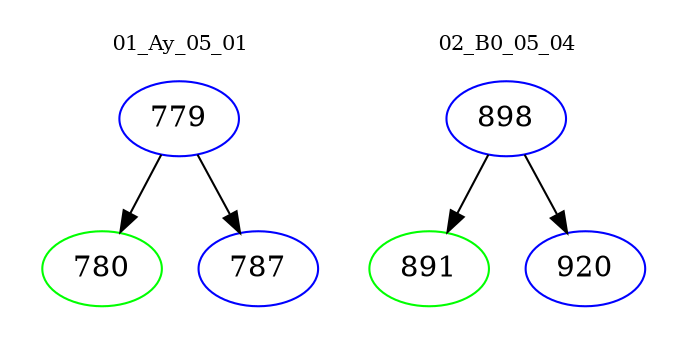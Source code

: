 digraph{
subgraph cluster_0 {
color = white
label = "01_Ay_05_01";
fontsize=10;
T0_779 [label="779", color="blue"]
T0_779 -> T0_780 [color="black"]
T0_780 [label="780", color="green"]
T0_779 -> T0_787 [color="black"]
T0_787 [label="787", color="blue"]
}
subgraph cluster_1 {
color = white
label = "02_B0_05_04";
fontsize=10;
T1_898 [label="898", color="blue"]
T1_898 -> T1_891 [color="black"]
T1_891 [label="891", color="green"]
T1_898 -> T1_920 [color="black"]
T1_920 [label="920", color="blue"]
}
}

